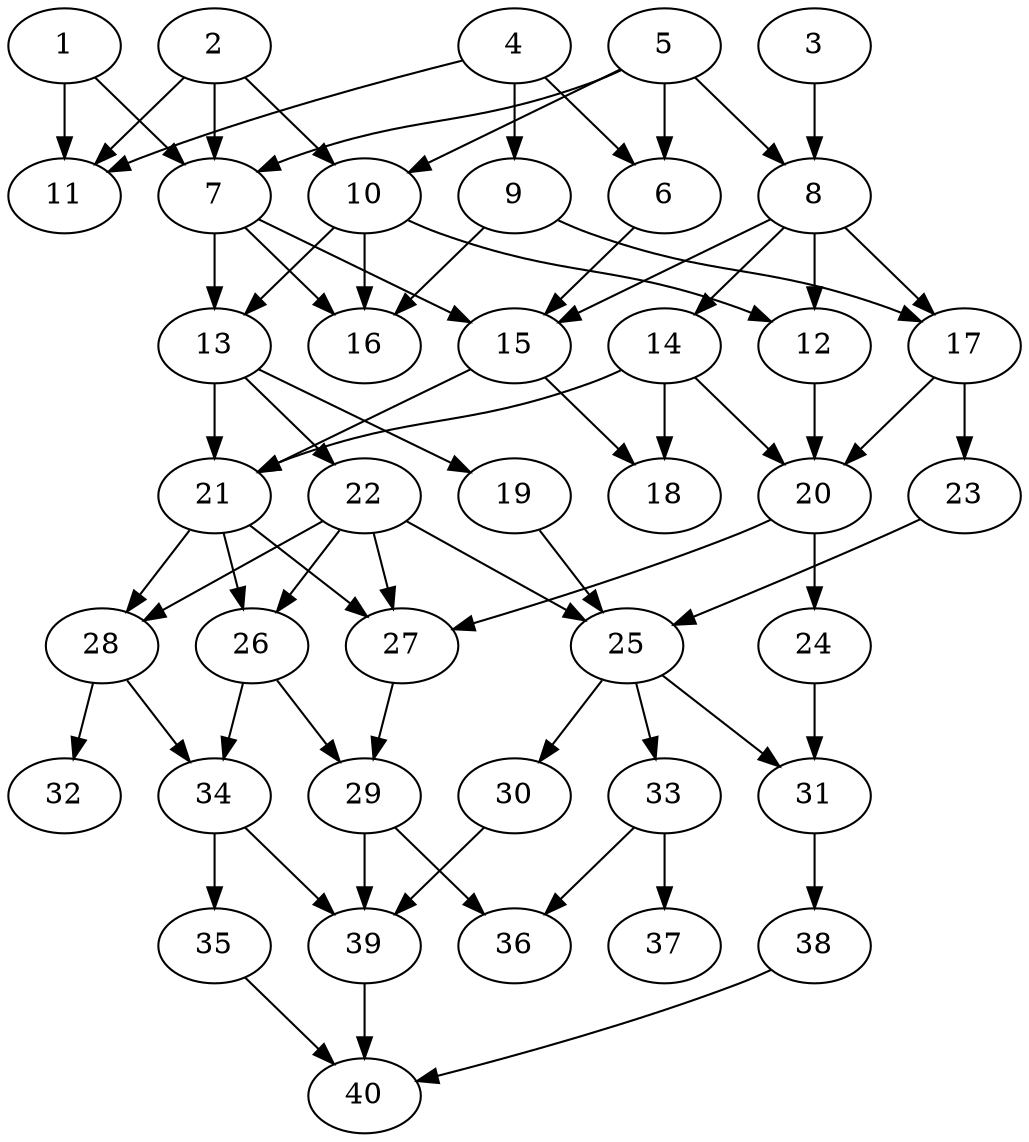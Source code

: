 // DAG automatically generated by daggen at Thu Oct  3 14:06:50 2019
// ./daggen --dot -n 40 --ccr 0.3 --fat 0.5 --regular 0.9 --density 0.5 --mindata 5242880 --maxdata 52428800 
digraph G {
  1 [size="97757867", alpha="0.12", expect_size="29327360"] 
  1 -> 7 [size ="29327360"]
  1 -> 11 [size ="29327360"]
  2 [size="159368533", alpha="0.08", expect_size="47810560"] 
  2 -> 7 [size ="47810560"]
  2 -> 10 [size ="47810560"]
  2 -> 11 [size ="47810560"]
  3 [size="67730773", alpha="0.16", expect_size="20319232"] 
  3 -> 8 [size ="20319232"]
  4 [size="150951253", alpha="0.08", expect_size="45285376"] 
  4 -> 6 [size ="45285376"]
  4 -> 9 [size ="45285376"]
  4 -> 11 [size ="45285376"]
  5 [size="52541440", alpha="0.05", expect_size="15762432"] 
  5 -> 6 [size ="15762432"]
  5 -> 7 [size ="15762432"]
  5 -> 8 [size ="15762432"]
  5 -> 10 [size ="15762432"]
  6 [size="91159893", alpha="0.04", expect_size="27347968"] 
  6 -> 15 [size ="27347968"]
  7 [size="23831893", alpha="0.02", expect_size="7149568"] 
  7 -> 13 [size ="7149568"]
  7 -> 15 [size ="7149568"]
  7 -> 16 [size ="7149568"]
  8 [size="133939200", alpha="0.08", expect_size="40181760"] 
  8 -> 12 [size ="40181760"]
  8 -> 14 [size ="40181760"]
  8 -> 15 [size ="40181760"]
  8 -> 17 [size ="40181760"]
  9 [size="84797440", alpha="0.20", expect_size="25439232"] 
  9 -> 16 [size ="25439232"]
  9 -> 17 [size ="25439232"]
  10 [size="126306987", alpha="0.07", expect_size="37892096"] 
  10 -> 12 [size ="37892096"]
  10 -> 13 [size ="37892096"]
  10 -> 16 [size ="37892096"]
  11 [size="139714560", alpha="0.01", expect_size="41914368"] 
  12 [size="78168747", alpha="0.10", expect_size="23450624"] 
  12 -> 20 [size ="23450624"]
  13 [size="144271360", alpha="0.13", expect_size="43281408"] 
  13 -> 19 [size ="43281408"]
  13 -> 21 [size ="43281408"]
  13 -> 22 [size ="43281408"]
  14 [size="114899627", alpha="0.09", expect_size="34469888"] 
  14 -> 18 [size ="34469888"]
  14 -> 20 [size ="34469888"]
  14 -> 21 [size ="34469888"]
  15 [size="17937067", alpha="0.20", expect_size="5381120"] 
  15 -> 18 [size ="5381120"]
  15 -> 21 [size ="5381120"]
  16 [size="56057173", alpha="0.15", expect_size="16817152"] 
  17 [size="83582293", alpha="0.20", expect_size="25074688"] 
  17 -> 20 [size ="25074688"]
  17 -> 23 [size ="25074688"]
  18 [size="96044373", alpha="0.05", expect_size="28813312"] 
  19 [size="158050987", alpha="0.07", expect_size="47415296"] 
  19 -> 25 [size ="47415296"]
  20 [size="154531840", alpha="0.07", expect_size="46359552"] 
  20 -> 24 [size ="46359552"]
  20 -> 27 [size ="46359552"]
  21 [size="51121493", alpha="0.18", expect_size="15336448"] 
  21 -> 26 [size ="15336448"]
  21 -> 27 [size ="15336448"]
  21 -> 28 [size ="15336448"]
  22 [size="55558827", alpha="0.06", expect_size="16667648"] 
  22 -> 25 [size ="16667648"]
  22 -> 26 [size ="16667648"]
  22 -> 27 [size ="16667648"]
  22 -> 28 [size ="16667648"]
  23 [size="135621973", alpha="0.01", expect_size="40686592"] 
  23 -> 25 [size ="40686592"]
  24 [size="78557867", alpha="0.12", expect_size="23567360"] 
  24 -> 31 [size ="23567360"]
  25 [size="150108160", alpha="0.09", expect_size="45032448"] 
  25 -> 30 [size ="45032448"]
  25 -> 31 [size ="45032448"]
  25 -> 33 [size ="45032448"]
  26 [size="149620053", alpha="0.14", expect_size="44886016"] 
  26 -> 29 [size ="44886016"]
  26 -> 34 [size ="44886016"]
  27 [size="110803627", alpha="0.00", expect_size="33241088"] 
  27 -> 29 [size ="33241088"]
  28 [size="108987733", alpha="0.01", expect_size="32696320"] 
  28 -> 32 [size ="32696320"]
  28 -> 34 [size ="32696320"]
  29 [size="146865493", alpha="0.11", expect_size="44059648"] 
  29 -> 36 [size ="44059648"]
  29 -> 39 [size ="44059648"]
  30 [size="48114347", alpha="0.15", expect_size="14434304"] 
  30 -> 39 [size ="14434304"]
  31 [size="107066027", alpha="0.14", expect_size="32119808"] 
  31 -> 38 [size ="32119808"]
  32 [size="89422507", alpha="0.00", expect_size="26826752"] 
  33 [size="137086293", alpha="0.03", expect_size="41125888"] 
  33 -> 36 [size ="41125888"]
  33 -> 37 [size ="41125888"]
  34 [size="143018667", alpha="0.19", expect_size="42905600"] 
  34 -> 35 [size ="42905600"]
  34 -> 39 [size ="42905600"]
  35 [size="83415040", alpha="0.14", expect_size="25024512"] 
  35 -> 40 [size ="25024512"]
  36 [size="150623573", alpha="0.14", expect_size="45187072"] 
  37 [size="103758507", alpha="0.03", expect_size="31127552"] 
  38 [size="106461867", alpha="0.02", expect_size="31938560"] 
  38 -> 40 [size ="31938560"]
  39 [size="117913600", alpha="0.18", expect_size="35374080"] 
  39 -> 40 [size ="35374080"]
  40 [size="48148480", alpha="0.12", expect_size="14444544"] 
}
